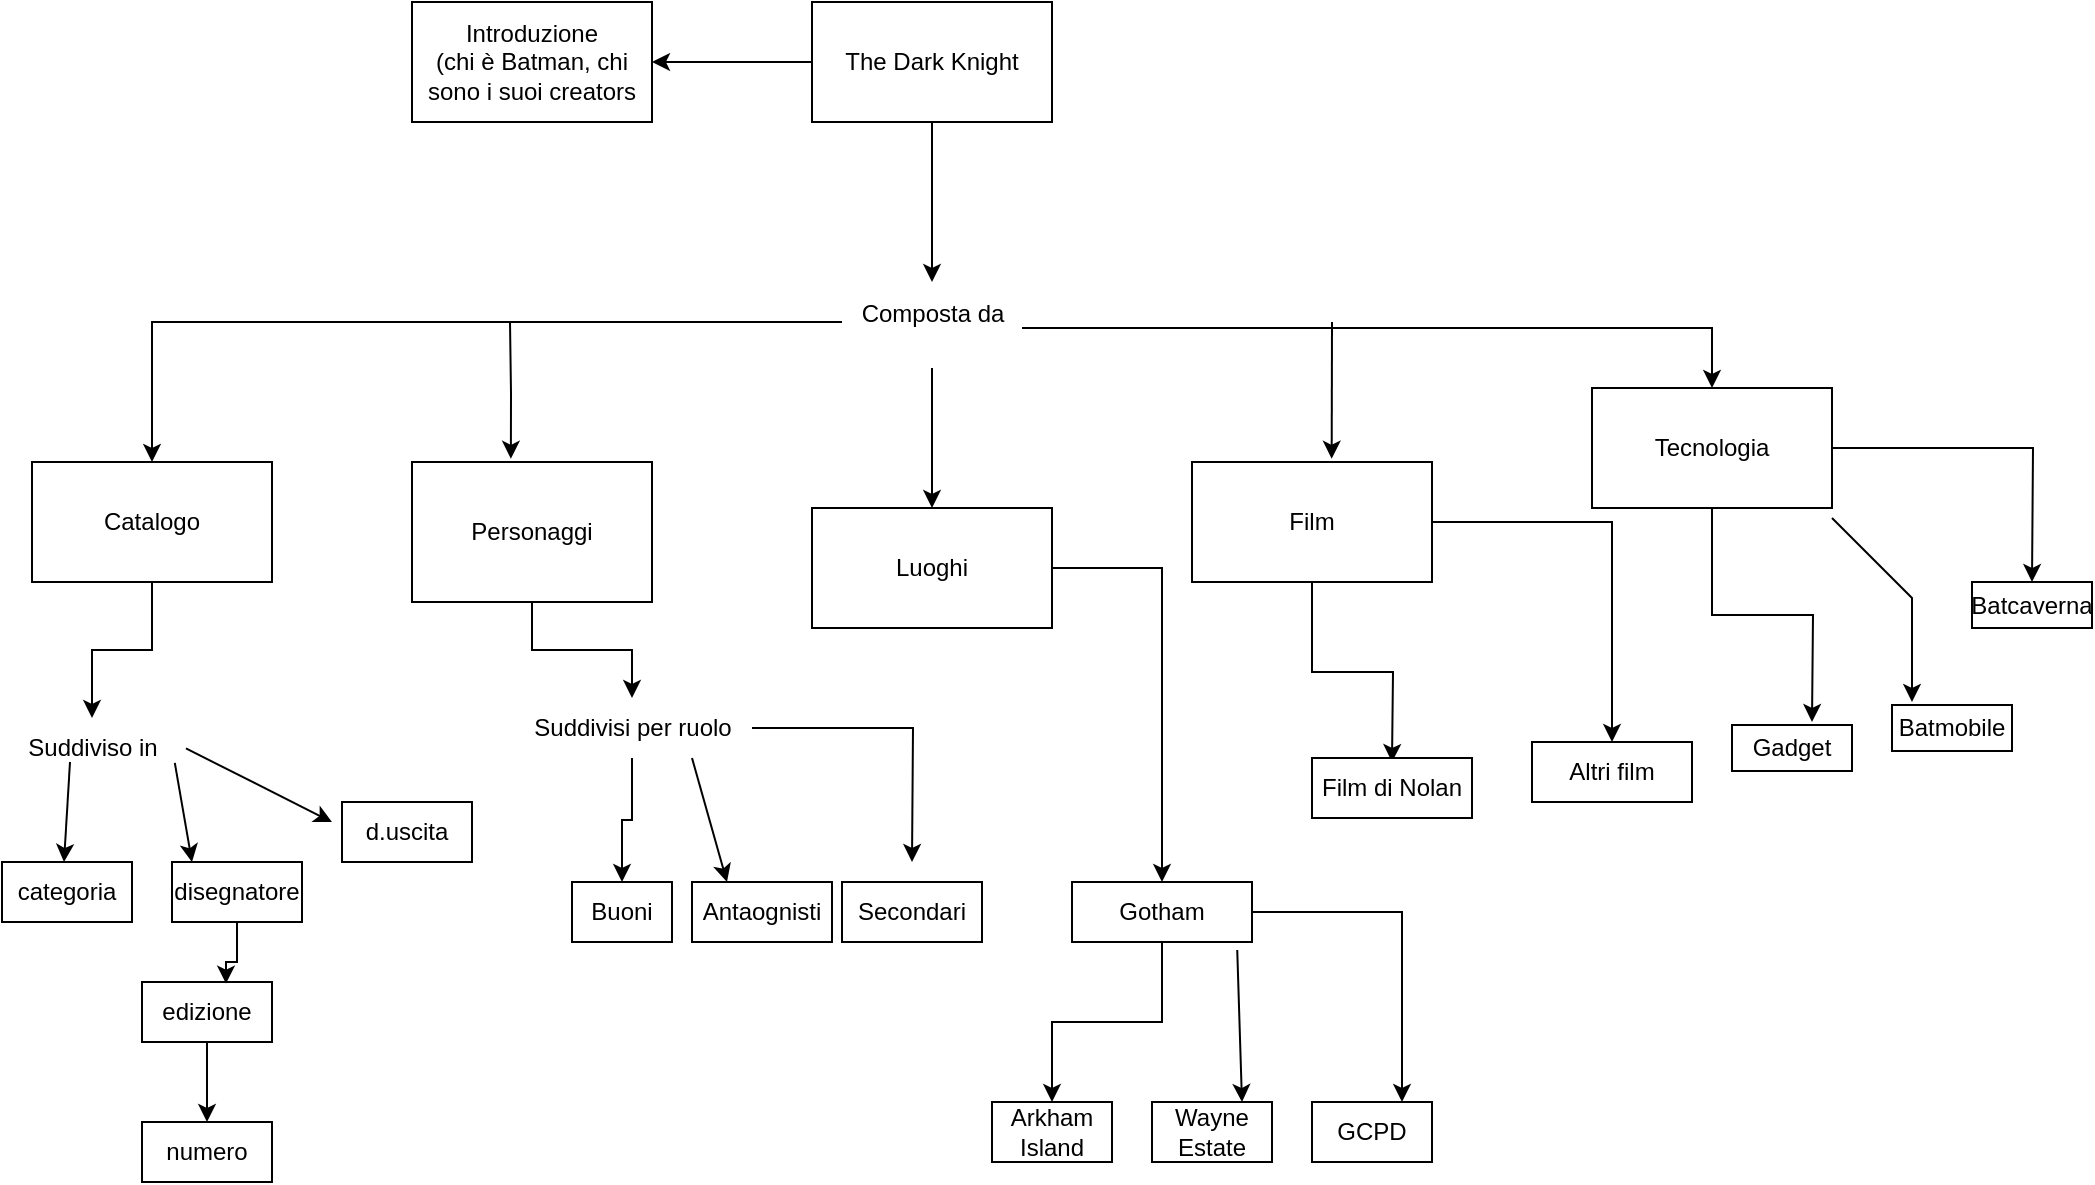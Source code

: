 <mxfile version="26.1.1">
  <diagram name="Page-1" id="t9GRa05MaH0XW6UoxYFt">
    <mxGraphModel dx="1877" dy="522" grid="1" gridSize="10" guides="1" tooltips="1" connect="1" arrows="1" fold="1" page="1" pageScale="1" pageWidth="827" pageHeight="1169" math="0" shadow="0">
      <root>
        <mxCell id="0" />
        <mxCell id="1" parent="0" />
        <mxCell id="wo1Dsq0Q8xK9Nt38lkac-3" value="" style="edgeStyle=orthogonalEdgeStyle;rounded=0;orthogonalLoop=1;jettySize=auto;html=1;" edge="1" parent="1" source="wo1Dsq0Q8xK9Nt38lkac-1" target="wo1Dsq0Q8xK9Nt38lkac-2">
          <mxGeometry relative="1" as="geometry" />
        </mxCell>
        <mxCell id="wo1Dsq0Q8xK9Nt38lkac-5" value="" style="edgeStyle=orthogonalEdgeStyle;rounded=0;orthogonalLoop=1;jettySize=auto;html=1;" edge="1" parent="1" source="wo1Dsq0Q8xK9Nt38lkac-1">
          <mxGeometry relative="1" as="geometry">
            <mxPoint x="360" y="160" as="targetPoint" />
          </mxGeometry>
        </mxCell>
        <mxCell id="wo1Dsq0Q8xK9Nt38lkac-1" value="The Dark Knight" style="rounded=0;whiteSpace=wrap;html=1;" vertex="1" parent="1">
          <mxGeometry x="300" y="20" width="120" height="60" as="geometry" />
        </mxCell>
        <mxCell id="wo1Dsq0Q8xK9Nt38lkac-2" value="Introduzione&lt;div&gt;(chi è Batman, chi sono i suoi creators&lt;/div&gt;" style="whiteSpace=wrap;html=1;rounded=0;" vertex="1" parent="1">
          <mxGeometry x="100" y="20" width="120" height="60" as="geometry" />
        </mxCell>
        <mxCell id="wo1Dsq0Q8xK9Nt38lkac-8" value="" style="edgeStyle=orthogonalEdgeStyle;rounded=0;orthogonalLoop=1;jettySize=auto;html=1;" edge="1" parent="1" source="wo1Dsq0Q8xK9Nt38lkac-6" target="wo1Dsq0Q8xK9Nt38lkac-7">
          <mxGeometry relative="1" as="geometry">
            <Array as="points">
              <mxPoint x="-30" y="180" />
            </Array>
          </mxGeometry>
        </mxCell>
        <mxCell id="wo1Dsq0Q8xK9Nt38lkac-10" value="" style="edgeStyle=orthogonalEdgeStyle;rounded=0;orthogonalLoop=1;jettySize=auto;html=1;" edge="1" parent="1" source="wo1Dsq0Q8xK9Nt38lkac-6" target="wo1Dsq0Q8xK9Nt38lkac-9">
          <mxGeometry relative="1" as="geometry" />
        </mxCell>
        <mxCell id="wo1Dsq0Q8xK9Nt38lkac-12" value="" style="edgeStyle=orthogonalEdgeStyle;rounded=0;orthogonalLoop=1;jettySize=auto;html=1;" edge="1" parent="1" source="wo1Dsq0Q8xK9Nt38lkac-6" target="wo1Dsq0Q8xK9Nt38lkac-11">
          <mxGeometry relative="1" as="geometry" />
        </mxCell>
        <mxCell id="wo1Dsq0Q8xK9Nt38lkac-6" value="Composta da&lt;div&gt;&lt;br&gt;&lt;/div&gt;" style="text;html=1;align=center;verticalAlign=middle;resizable=0;points=[];autosize=1;strokeColor=none;fillColor=none;" vertex="1" parent="1">
          <mxGeometry x="315" y="163" width="90" height="40" as="geometry" />
        </mxCell>
        <mxCell id="wo1Dsq0Q8xK9Nt38lkac-20" value="" style="edgeStyle=orthogonalEdgeStyle;rounded=0;orthogonalLoop=1;jettySize=auto;html=1;" edge="1" parent="1" source="wo1Dsq0Q8xK9Nt38lkac-7" target="wo1Dsq0Q8xK9Nt38lkac-19">
          <mxGeometry relative="1" as="geometry" />
        </mxCell>
        <mxCell id="wo1Dsq0Q8xK9Nt38lkac-7" value="Catalogo" style="whiteSpace=wrap;html=1;" vertex="1" parent="1">
          <mxGeometry x="-90" y="250" width="120" height="60" as="geometry" />
        </mxCell>
        <mxCell id="wo1Dsq0Q8xK9Nt38lkac-48" style="edgeStyle=orthogonalEdgeStyle;rounded=0;orthogonalLoop=1;jettySize=auto;html=1;" edge="1" parent="1" source="wo1Dsq0Q8xK9Nt38lkac-9" target="wo1Dsq0Q8xK9Nt38lkac-49">
          <mxGeometry relative="1" as="geometry">
            <mxPoint x="450" y="460" as="targetPoint" />
          </mxGeometry>
        </mxCell>
        <mxCell id="wo1Dsq0Q8xK9Nt38lkac-9" value="Luoghi" style="whiteSpace=wrap;html=1;" vertex="1" parent="1">
          <mxGeometry x="300" y="273" width="120" height="60" as="geometry" />
        </mxCell>
        <mxCell id="wo1Dsq0Q8xK9Nt38lkac-61" style="edgeStyle=orthogonalEdgeStyle;rounded=0;orthogonalLoop=1;jettySize=auto;html=1;" edge="1" parent="1" source="wo1Dsq0Q8xK9Nt38lkac-11">
          <mxGeometry relative="1" as="geometry">
            <mxPoint x="910" y="310" as="targetPoint" />
          </mxGeometry>
        </mxCell>
        <mxCell id="wo1Dsq0Q8xK9Nt38lkac-63" style="edgeStyle=orthogonalEdgeStyle;rounded=0;orthogonalLoop=1;jettySize=auto;html=1;" edge="1" parent="1" source="wo1Dsq0Q8xK9Nt38lkac-11">
          <mxGeometry relative="1" as="geometry">
            <mxPoint x="800" y="380" as="targetPoint" />
          </mxGeometry>
        </mxCell>
        <mxCell id="wo1Dsq0Q8xK9Nt38lkac-11" value="Tecnologia" style="whiteSpace=wrap;html=1;" vertex="1" parent="1">
          <mxGeometry x="690" y="213" width="120" height="60" as="geometry" />
        </mxCell>
        <mxCell id="wo1Dsq0Q8xK9Nt38lkac-56" style="edgeStyle=orthogonalEdgeStyle;rounded=0;orthogonalLoop=1;jettySize=auto;html=1;" edge="1" parent="1" source="wo1Dsq0Q8xK9Nt38lkac-13">
          <mxGeometry relative="1" as="geometry">
            <mxPoint x="590" y="400" as="targetPoint" />
          </mxGeometry>
        </mxCell>
        <mxCell id="wo1Dsq0Q8xK9Nt38lkac-57" style="edgeStyle=orthogonalEdgeStyle;rounded=0;orthogonalLoop=1;jettySize=auto;html=1;" edge="1" parent="1" source="wo1Dsq0Q8xK9Nt38lkac-13" target="wo1Dsq0Q8xK9Nt38lkac-58">
          <mxGeometry relative="1" as="geometry">
            <mxPoint x="680" y="400" as="targetPoint" />
          </mxGeometry>
        </mxCell>
        <mxCell id="wo1Dsq0Q8xK9Nt38lkac-13" value="Film" style="rounded=0;whiteSpace=wrap;html=1;" vertex="1" parent="1">
          <mxGeometry x="490" y="250" width="120" height="60" as="geometry" />
        </mxCell>
        <mxCell id="wo1Dsq0Q8xK9Nt38lkac-17" value="" style="edgeStyle=orthogonalEdgeStyle;rounded=0;orthogonalLoop=1;jettySize=auto;html=1;entryX=0.412;entryY=-0.023;entryDx=0;entryDy=0;entryPerimeter=0;" edge="1" parent="1" target="wo1Dsq0Q8xK9Nt38lkac-14">
          <mxGeometry relative="1" as="geometry">
            <mxPoint x="149" y="180" as="sourcePoint" />
            <mxPoint x="160" y="180" as="targetPoint" />
          </mxGeometry>
        </mxCell>
        <mxCell id="wo1Dsq0Q8xK9Nt38lkac-44" style="edgeStyle=orthogonalEdgeStyle;rounded=0;orthogonalLoop=1;jettySize=auto;html=1;" edge="1" parent="1" source="wo1Dsq0Q8xK9Nt38lkac-14" target="wo1Dsq0Q8xK9Nt38lkac-43">
          <mxGeometry relative="1" as="geometry" />
        </mxCell>
        <mxCell id="wo1Dsq0Q8xK9Nt38lkac-14" value="Personaggi" style="rounded=0;whiteSpace=wrap;html=1;" vertex="1" parent="1">
          <mxGeometry x="100" y="250" width="120" height="70" as="geometry" />
        </mxCell>
        <mxCell id="wo1Dsq0Q8xK9Nt38lkac-18" value="" style="endArrow=classic;html=1;rounded=0;entryX=0.582;entryY=-0.027;entryDx=0;entryDy=0;entryPerimeter=0;" edge="1" parent="1" target="wo1Dsq0Q8xK9Nt38lkac-13">
          <mxGeometry width="50" height="50" relative="1" as="geometry">
            <mxPoint x="560" y="180" as="sourcePoint" />
            <mxPoint x="555" y="260" as="targetPoint" />
          </mxGeometry>
        </mxCell>
        <mxCell id="wo1Dsq0Q8xK9Nt38lkac-19" value="Suddiviso in" style="text;html=1;align=center;verticalAlign=middle;resizable=0;points=[];autosize=1;strokeColor=none;fillColor=none;" vertex="1" parent="1">
          <mxGeometry x="-105" y="378" width="90" height="30" as="geometry" />
        </mxCell>
        <mxCell id="wo1Dsq0Q8xK9Nt38lkac-21" value="categoria" style="rounded=0;whiteSpace=wrap;html=1;" vertex="1" parent="1">
          <mxGeometry x="-105" y="450" width="65" height="30" as="geometry" />
        </mxCell>
        <mxCell id="wo1Dsq0Q8xK9Nt38lkac-22" value="d.uscita" style="rounded=0;whiteSpace=wrap;html=1;" vertex="1" parent="1">
          <mxGeometry x="65" y="420" width="65" height="30" as="geometry" />
        </mxCell>
        <mxCell id="wo1Dsq0Q8xK9Nt38lkac-36" style="edgeStyle=orthogonalEdgeStyle;rounded=0;orthogonalLoop=1;jettySize=auto;html=1;entryX=0.5;entryY=0;entryDx=0;entryDy=0;" edge="1" parent="1" source="wo1Dsq0Q8xK9Nt38lkac-23" target="wo1Dsq0Q8xK9Nt38lkac-24">
          <mxGeometry relative="1" as="geometry" />
        </mxCell>
        <mxCell id="wo1Dsq0Q8xK9Nt38lkac-23" value="edizione" style="rounded=0;whiteSpace=wrap;html=1;" vertex="1" parent="1">
          <mxGeometry x="-35" y="510" width="65" height="30" as="geometry" />
        </mxCell>
        <mxCell id="wo1Dsq0Q8xK9Nt38lkac-24" value="numero" style="rounded=0;whiteSpace=wrap;html=1;" vertex="1" parent="1">
          <mxGeometry x="-35" y="580" width="65" height="30" as="geometry" />
        </mxCell>
        <mxCell id="wo1Dsq0Q8xK9Nt38lkac-29" value="disegnatore" style="rounded=0;whiteSpace=wrap;html=1;" vertex="1" parent="1">
          <mxGeometry x="-20" y="450" width="65" height="30" as="geometry" />
        </mxCell>
        <mxCell id="wo1Dsq0Q8xK9Nt38lkac-35" style="edgeStyle=orthogonalEdgeStyle;rounded=0;orthogonalLoop=1;jettySize=auto;html=1;entryX=0.646;entryY=0.027;entryDx=0;entryDy=0;entryPerimeter=0;" edge="1" parent="1" source="wo1Dsq0Q8xK9Nt38lkac-29" target="wo1Dsq0Q8xK9Nt38lkac-23">
          <mxGeometry relative="1" as="geometry" />
        </mxCell>
        <mxCell id="wo1Dsq0Q8xK9Nt38lkac-37" value="Buoni" style="rounded=0;whiteSpace=wrap;html=1;" vertex="1" parent="1">
          <mxGeometry x="180" y="460" width="50" height="30" as="geometry" />
        </mxCell>
        <mxCell id="wo1Dsq0Q8xK9Nt38lkac-38" value="Antaognisti" style="rounded=0;whiteSpace=wrap;html=1;" vertex="1" parent="1">
          <mxGeometry x="240" y="460" width="70" height="30" as="geometry" />
        </mxCell>
        <mxCell id="wo1Dsq0Q8xK9Nt38lkac-39" value="Secondari" style="rounded=0;whiteSpace=wrap;html=1;" vertex="1" parent="1">
          <mxGeometry x="315" y="460" width="70" height="30" as="geometry" />
        </mxCell>
        <mxCell id="wo1Dsq0Q8xK9Nt38lkac-45" style="edgeStyle=orthogonalEdgeStyle;rounded=0;orthogonalLoop=1;jettySize=auto;html=1;entryX=0.5;entryY=0;entryDx=0;entryDy=0;" edge="1" parent="1" source="wo1Dsq0Q8xK9Nt38lkac-43" target="wo1Dsq0Q8xK9Nt38lkac-37">
          <mxGeometry relative="1" as="geometry" />
        </mxCell>
        <mxCell id="wo1Dsq0Q8xK9Nt38lkac-46" style="edgeStyle=orthogonalEdgeStyle;rounded=0;orthogonalLoop=1;jettySize=auto;html=1;" edge="1" parent="1" source="wo1Dsq0Q8xK9Nt38lkac-43">
          <mxGeometry relative="1" as="geometry">
            <mxPoint x="350" y="450" as="targetPoint" />
          </mxGeometry>
        </mxCell>
        <mxCell id="wo1Dsq0Q8xK9Nt38lkac-43" value="Suddivisi per ruolo" style="text;html=1;align=center;verticalAlign=middle;resizable=0;points=[];autosize=1;strokeColor=none;fillColor=none;" vertex="1" parent="1">
          <mxGeometry x="150" y="368" width="120" height="30" as="geometry" />
        </mxCell>
        <mxCell id="wo1Dsq0Q8xK9Nt38lkac-47" value="" style="endArrow=classic;html=1;rounded=0;entryX=0.25;entryY=0;entryDx=0;entryDy=0;" edge="1" parent="1" target="wo1Dsq0Q8xK9Nt38lkac-38">
          <mxGeometry width="50" height="50" relative="1" as="geometry">
            <mxPoint x="240" y="398" as="sourcePoint" />
            <mxPoint x="250" y="428" as="targetPoint" />
          </mxGeometry>
        </mxCell>
        <mxCell id="wo1Dsq0Q8xK9Nt38lkac-53" style="edgeStyle=orthogonalEdgeStyle;rounded=0;orthogonalLoop=1;jettySize=auto;html=1;entryX=0.5;entryY=0;entryDx=0;entryDy=0;" edge="1" parent="1" source="wo1Dsq0Q8xK9Nt38lkac-49" target="wo1Dsq0Q8xK9Nt38lkac-50">
          <mxGeometry relative="1" as="geometry" />
        </mxCell>
        <mxCell id="wo1Dsq0Q8xK9Nt38lkac-54" style="edgeStyle=orthogonalEdgeStyle;rounded=0;orthogonalLoop=1;jettySize=auto;html=1;entryX=0.75;entryY=0;entryDx=0;entryDy=0;" edge="1" parent="1" source="wo1Dsq0Q8xK9Nt38lkac-49" target="wo1Dsq0Q8xK9Nt38lkac-51">
          <mxGeometry relative="1" as="geometry">
            <Array as="points">
              <mxPoint x="595" y="475" />
            </Array>
          </mxGeometry>
        </mxCell>
        <mxCell id="wo1Dsq0Q8xK9Nt38lkac-49" value="Gotham" style="rounded=0;whiteSpace=wrap;html=1;" vertex="1" parent="1">
          <mxGeometry x="430" y="460" width="90" height="30" as="geometry" />
        </mxCell>
        <mxCell id="wo1Dsq0Q8xK9Nt38lkac-50" value="Arkham Island" style="rounded=0;whiteSpace=wrap;html=1;" vertex="1" parent="1">
          <mxGeometry x="390" y="570" width="60" height="30" as="geometry" />
        </mxCell>
        <mxCell id="wo1Dsq0Q8xK9Nt38lkac-51" value="GCPD" style="rounded=0;whiteSpace=wrap;html=1;" vertex="1" parent="1">
          <mxGeometry x="550" y="570" width="60" height="30" as="geometry" />
        </mxCell>
        <mxCell id="wo1Dsq0Q8xK9Nt38lkac-52" value="Wayne Estate" style="rounded=0;whiteSpace=wrap;html=1;" vertex="1" parent="1">
          <mxGeometry x="470" y="570" width="60" height="30" as="geometry" />
        </mxCell>
        <mxCell id="wo1Dsq0Q8xK9Nt38lkac-55" value="" style="endArrow=classic;html=1;rounded=0;exitX=0.918;exitY=1.133;exitDx=0;exitDy=0;exitPerimeter=0;entryX=0.75;entryY=0;entryDx=0;entryDy=0;" edge="1" parent="1" source="wo1Dsq0Q8xK9Nt38lkac-49" target="wo1Dsq0Q8xK9Nt38lkac-52">
          <mxGeometry width="50" height="50" relative="1" as="geometry">
            <mxPoint x="490" y="490" as="sourcePoint" />
            <mxPoint x="510" y="560" as="targetPoint" />
          </mxGeometry>
        </mxCell>
        <mxCell id="wo1Dsq0Q8xK9Nt38lkac-58" value="Altri film" style="rounded=0;whiteSpace=wrap;html=1;" vertex="1" parent="1">
          <mxGeometry x="660" y="390" width="80" height="30" as="geometry" />
        </mxCell>
        <mxCell id="wo1Dsq0Q8xK9Nt38lkac-60" value="Film di Nolan" style="rounded=0;whiteSpace=wrap;html=1;" vertex="1" parent="1">
          <mxGeometry x="550" y="398" width="80" height="30" as="geometry" />
        </mxCell>
        <mxCell id="wo1Dsq0Q8xK9Nt38lkac-64" value="" style="endArrow=classic;html=1;rounded=0;" edge="1" parent="1">
          <mxGeometry width="50" height="50" relative="1" as="geometry">
            <mxPoint x="810" y="278" as="sourcePoint" />
            <mxPoint x="850" y="370" as="targetPoint" />
            <Array as="points">
              <mxPoint x="850" y="318" />
            </Array>
          </mxGeometry>
        </mxCell>
        <mxCell id="wo1Dsq0Q8xK9Nt38lkac-65" value="Gadget" style="rounded=0;whiteSpace=wrap;html=1;" vertex="1" parent="1">
          <mxGeometry x="760" y="381.5" width="60" height="23" as="geometry" />
        </mxCell>
        <mxCell id="wo1Dsq0Q8xK9Nt38lkac-66" value="Batmobile" style="rounded=0;whiteSpace=wrap;html=1;" vertex="1" parent="1">
          <mxGeometry x="840" y="371.5" width="60" height="23" as="geometry" />
        </mxCell>
        <mxCell id="wo1Dsq0Q8xK9Nt38lkac-67" value="Batcaverna" style="rounded=0;whiteSpace=wrap;html=1;" vertex="1" parent="1">
          <mxGeometry x="880" y="310" width="60" height="23" as="geometry" />
        </mxCell>
        <mxCell id="wo1Dsq0Q8xK9Nt38lkac-68" value="" style="endArrow=classic;html=1;rounded=0;" edge="1" parent="1">
          <mxGeometry width="50" height="50" relative="1" as="geometry">
            <mxPoint x="-71" y="400" as="sourcePoint" />
            <mxPoint x="-74" y="450" as="targetPoint" />
          </mxGeometry>
        </mxCell>
        <mxCell id="wo1Dsq0Q8xK9Nt38lkac-69" value="" style="endArrow=classic;html=1;rounded=0;exitX=0.96;exitY=0.747;exitDx=0;exitDy=0;exitPerimeter=0;" edge="1" parent="1" source="wo1Dsq0Q8xK9Nt38lkac-19">
          <mxGeometry width="50" height="50" relative="1" as="geometry">
            <mxPoint x="-7" y="400" as="sourcePoint" />
            <mxPoint x="-10" y="450" as="targetPoint" />
          </mxGeometry>
        </mxCell>
        <mxCell id="wo1Dsq0Q8xK9Nt38lkac-70" value="" style="endArrow=classic;html=1;rounded=0;exitX=1.022;exitY=0.507;exitDx=0;exitDy=0;exitPerimeter=0;" edge="1" parent="1" source="wo1Dsq0Q8xK9Nt38lkac-19">
          <mxGeometry width="50" height="50" relative="1" as="geometry">
            <mxPoint x="33" y="388" as="sourcePoint" />
            <mxPoint x="60" y="430" as="targetPoint" />
          </mxGeometry>
        </mxCell>
      </root>
    </mxGraphModel>
  </diagram>
</mxfile>
